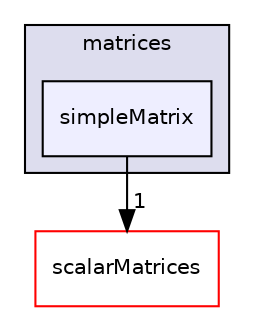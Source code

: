 digraph "src/OpenFOAM/matrices/simpleMatrix" {
  bgcolor=transparent;
  compound=true
  node [ fontsize="10", fontname="Helvetica"];
  edge [ labelfontsize="10", labelfontname="Helvetica"];
  subgraph clusterdir_b07477ab37bc0cd7eb28fb569c691c21 {
    graph [ bgcolor="#ddddee", pencolor="black", label="matrices" fontname="Helvetica", fontsize="10", URL="dir_b07477ab37bc0cd7eb28fb569c691c21.html"]
  dir_f8875b0258906a928309da3589b6bf88 [shape=box, label="simpleMatrix", style="filled", fillcolor="#eeeeff", pencolor="black", URL="dir_f8875b0258906a928309da3589b6bf88.html"];
  }
  dir_d192f954d20aef904113126d0c326e0c [shape=box label="scalarMatrices" color="red" URL="dir_d192f954d20aef904113126d0c326e0c.html"];
  dir_f8875b0258906a928309da3589b6bf88->dir_d192f954d20aef904113126d0c326e0c [headlabel="1", labeldistance=1.5 headhref="dir_002215_002213.html"];
}
